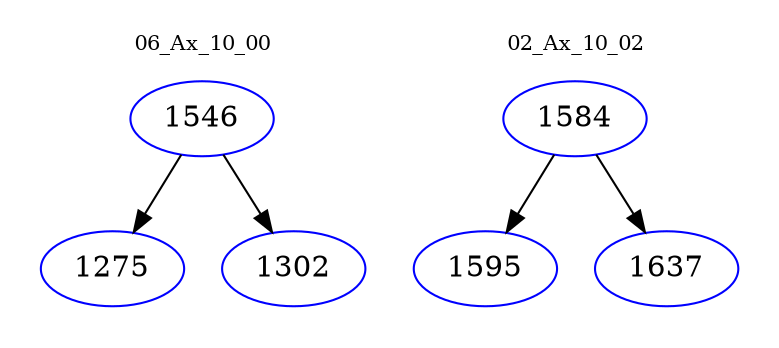 digraph{
subgraph cluster_0 {
color = white
label = "06_Ax_10_00";
fontsize=10;
T0_1546 [label="1546", color="blue"]
T0_1546 -> T0_1275 [color="black"]
T0_1275 [label="1275", color="blue"]
T0_1546 -> T0_1302 [color="black"]
T0_1302 [label="1302", color="blue"]
}
subgraph cluster_1 {
color = white
label = "02_Ax_10_02";
fontsize=10;
T1_1584 [label="1584", color="blue"]
T1_1584 -> T1_1595 [color="black"]
T1_1595 [label="1595", color="blue"]
T1_1584 -> T1_1637 [color="black"]
T1_1637 [label="1637", color="blue"]
}
}
